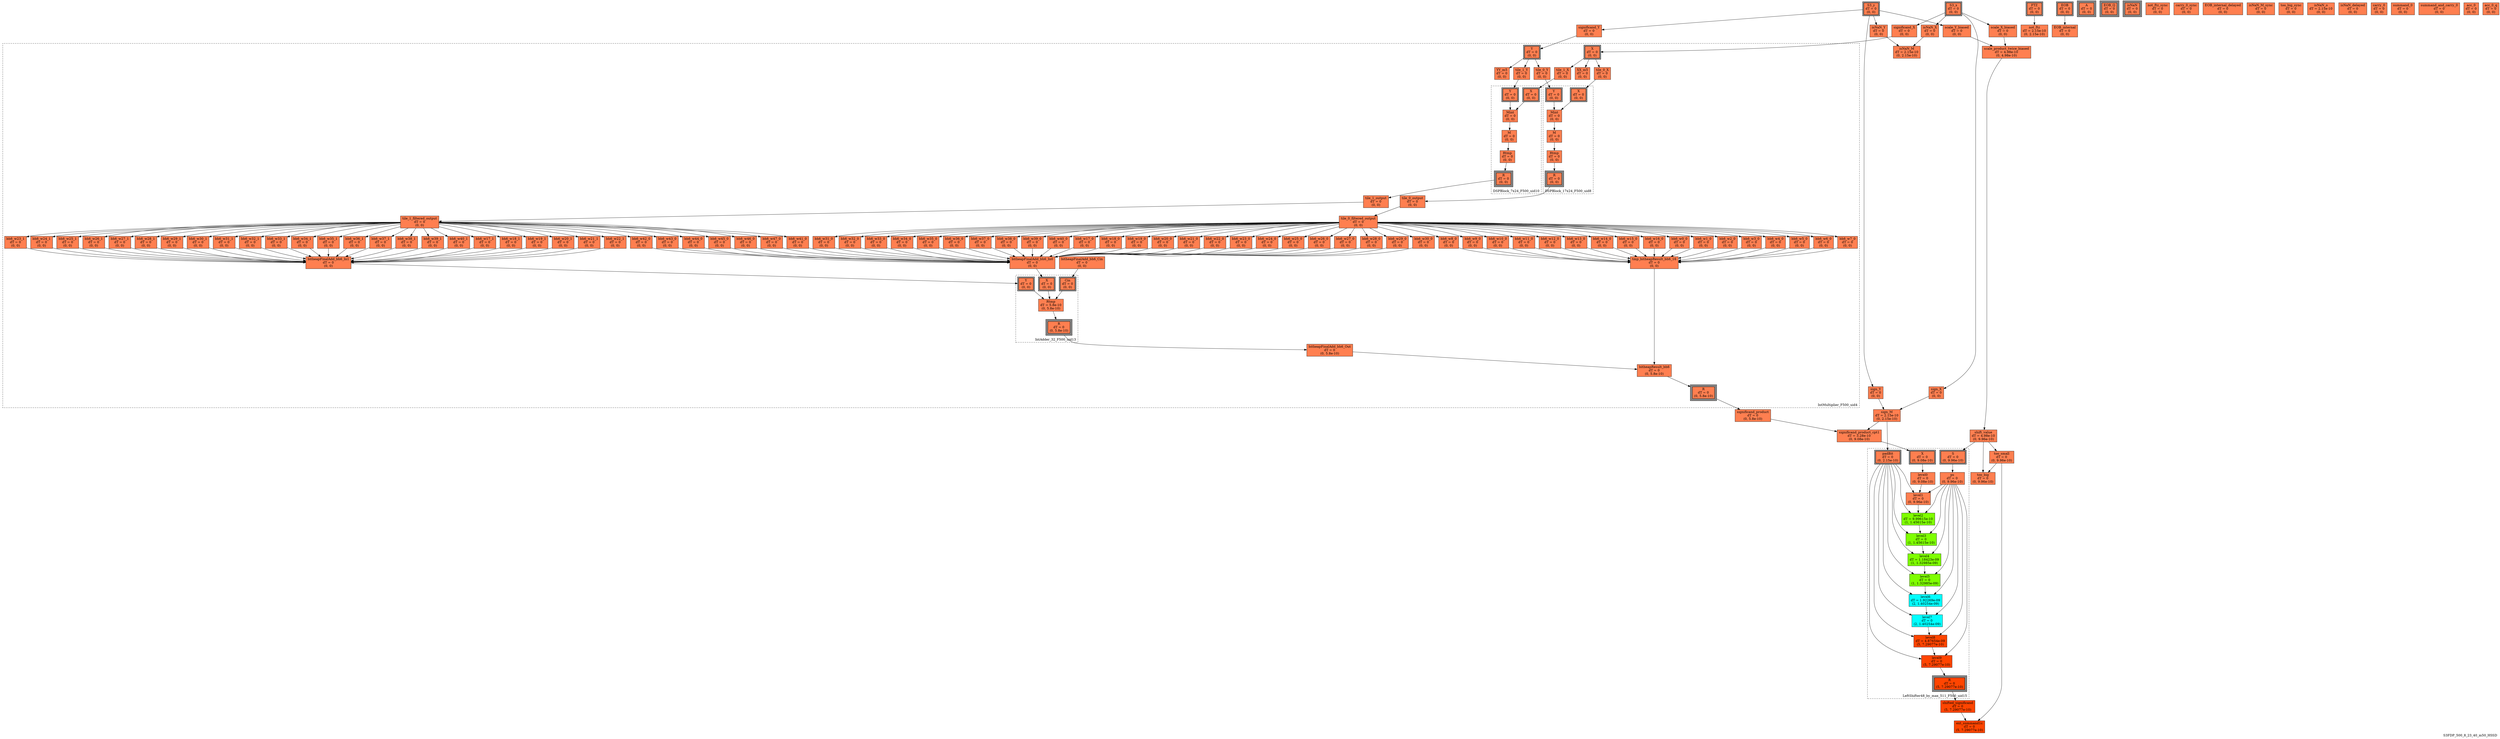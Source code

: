 digraph S3FDP_500_8_23_40_m50_HSSD
{
	//graph drawing options
	label=S3FDP_500_8_23_40_m50_HSSD;
	labelloc=bottom;
	labeljust=right;
	ratio=auto;
	nodesep=0.25;
	ranksep=0.5;

	//input/output signals of operator S3FDP_500_8_23_40_m50_HSSD
	S3_x__S3FDP_500_8_23_40_m50_HSSD [ label="S3_x\ndT = 0\n(0, 0)", shape=box, color=black, style="bold, filled", fillcolor=coral, peripheries=2 ];
	S3_y__S3FDP_500_8_23_40_m50_HSSD [ label="S3_y\ndT = 0\n(0, 0)", shape=box, color=black, style="bold, filled", fillcolor=coral, peripheries=2 ];
	FTZ__S3FDP_500_8_23_40_m50_HSSD [ label="FTZ\ndT = 0\n(0, 0)", shape=box, color=black, style="bold, filled", fillcolor=coral, peripheries=2 ];
	EOB__S3FDP_500_8_23_40_m50_HSSD [ label="EOB\ndT = 0\n(0, 0)", shape=box, color=black, style="bold, filled", fillcolor=coral, peripheries=2 ];
	A__S3FDP_500_8_23_40_m50_HSSD [ label="A\ndT = 0\n(0, 0)", shape=box, color=black, style="bold, filled", fillcolor=coral, peripheries=3 ];
	EOB_Q__S3FDP_500_8_23_40_m50_HSSD [ label="EOB_Q\ndT = 0\n(0, 0)", shape=box, color=black, style="bold, filled", fillcolor=coral, peripheries=3 ];
	isNaN__S3FDP_500_8_23_40_m50_HSSD [ label="isNaN\ndT = 0\n(0, 0)", shape=box, color=black, style="bold, filled", fillcolor=coral, peripheries=3 ];
	{rank=same S3_x__S3FDP_500_8_23_40_m50_HSSD, S3_y__S3FDP_500_8_23_40_m50_HSSD, FTZ__S3FDP_500_8_23_40_m50_HSSD, EOB__S3FDP_500_8_23_40_m50_HSSD};
	{rank=same A__S3FDP_500_8_23_40_m50_HSSD, EOB_Q__S3FDP_500_8_23_40_m50_HSSD, isNaN__S3FDP_500_8_23_40_m50_HSSD};
	//internal signals of operator S3FDP_500_8_23_40_m50_HSSD
	sign_X__S3FDP_500_8_23_40_m50_HSSD [ label="sign_X\ndT = 0\n(0, 0)", shape=box, color=black, style=filled, fillcolor=coral, peripheries=1 ];
	sign_Y__S3FDP_500_8_23_40_m50_HSSD [ label="sign_Y\ndT = 0\n(0, 0)", shape=box, color=black, style=filled, fillcolor=coral, peripheries=1 ];
	sign_M__S3FDP_500_8_23_40_m50_HSSD [ label="sign_M\ndT = 2.15e-10\n(0, 2.15e-10)", shape=box, color=black, style=filled, fillcolor=coral, peripheries=1 ];
	isNaN_X__S3FDP_500_8_23_40_m50_HSSD [ label="isNaN_X\ndT = 0\n(0, 0)", shape=box, color=black, style=filled, fillcolor=coral, peripheries=1 ];
	isNaN_Y__S3FDP_500_8_23_40_m50_HSSD [ label="isNaN_Y\ndT = 0\n(0, 0)", shape=box, color=black, style=filled, fillcolor=coral, peripheries=1 ];
	isNaN_M__S3FDP_500_8_23_40_m50_HSSD [ label="isNaN_M\ndT = 2.15e-10\n(0, 2.15e-10)", shape=box, color=black, style=filled, fillcolor=coral, peripheries=1 ];
	significand_X__S3FDP_500_8_23_40_m50_HSSD [ label="significand_X\ndT = 0\n(0, 0)", shape=box, color=black, style=filled, fillcolor=coral, peripheries=1 ];
	significand_Y__S3FDP_500_8_23_40_m50_HSSD [ label="significand_Y\ndT = 0\n(0, 0)", shape=box, color=black, style=filled, fillcolor=coral, peripheries=1 ];
	significand_product__S3FDP_500_8_23_40_m50_HSSD [ label="significand_product\ndT = 0\n(0, 5.8e-10)", shape=box, color=black, style=filled, fillcolor=coral, peripheries=1 ];
	scale_X_biased__S3FDP_500_8_23_40_m50_HSSD [ label="scale_X_biased\ndT = 0\n(0, 0)", shape=box, color=black, style=filled, fillcolor=coral, peripheries=1 ];
	scale_Y_biased__S3FDP_500_8_23_40_m50_HSSD [ label="scale_Y_biased\ndT = 0\n(0, 0)", shape=box, color=black, style=filled, fillcolor=coral, peripheries=1 ];
	scale_product_twice_biased__S3FDP_500_8_23_40_m50_HSSD [ label="scale_product_twice_biased\ndT = 4.98e-10\n(0, 4.98e-10)", shape=box, color=black, style=filled, fillcolor=coral, peripheries=1 ];
	significand_product_cpt1__S3FDP_500_8_23_40_m50_HSSD [ label="significand_product_cpt1\ndT = 3.28e-10\n(0, 9.08e-10)", shape=box, color=black, style=filled, fillcolor=coral, peripheries=1 ];
	shift_value__S3FDP_500_8_23_40_m50_HSSD [ label="shift_value\ndT = 4.98e-10\n(0, 9.96e-10)", shape=box, color=black, style=filled, fillcolor=coral, peripheries=1 ];
	shifted_significand__S3FDP_500_8_23_40_m50_HSSD [ label="shifted_significand\ndT = 0\n(5, 7.29077e-10)", shape=box, color=black, style=filled, fillcolor=orangered, peripheries=1 ];
	too_small__S3FDP_500_8_23_40_m50_HSSD [ label="too_small\ndT = 0\n(0, 9.96e-10)", shape=box, color=black, style=filled, fillcolor=coral, peripheries=1 ];
	too_big__S3FDP_500_8_23_40_m50_HSSD [ label="too_big\ndT = 0\n(0, 9.96e-10)", shape=box, color=black, style=filled, fillcolor=coral, peripheries=1 ];
	ext_summand1c__S3FDP_500_8_23_40_m50_HSSD [ label="ext_summand1c\ndT = 0\n(5, 7.29077e-10)", shape=box, color=black, style=filled, fillcolor=orangered, peripheries=1 ];
	not_ftz__S3FDP_500_8_23_40_m50_HSSD [ label="not_ftz\ndT = 2.15e-10\n(0, 2.15e-10)", shape=box, color=black, style=filled, fillcolor=coral, peripheries=1 ];
	EOB_internal__S3FDP_500_8_23_40_m50_HSSD [ label="EOB_internal\ndT = 0\n(0, 0)", shape=box, color=black, style=filled, fillcolor=coral, peripheries=1 ];
	not_ftz_sync__S3FDP_500_8_23_40_m50_HSSD [ label="not_ftz_sync\ndT = 0\n(0, 0)", shape=box, color=black, style=filled, fillcolor=coral, peripheries=1 ];
	carry_0_sync__S3FDP_500_8_23_40_m50_HSSD [ label="carry_0_sync\ndT = 0\n(0, 0)", shape=box, color=black, style=filled, fillcolor=coral, peripheries=1 ];
	EOB_internal_delayed__S3FDP_500_8_23_40_m50_HSSD [ label="EOB_internal_delayed\ndT = 0\n(0, 0)", shape=box, color=black, style=filled, fillcolor=coral, peripheries=1 ];
	isNaN_M_sync__S3FDP_500_8_23_40_m50_HSSD [ label="isNaN_M_sync\ndT = 0\n(0, 0)", shape=box, color=black, style=filled, fillcolor=coral, peripheries=1 ];
	too_big_sync__S3FDP_500_8_23_40_m50_HSSD [ label="too_big_sync\ndT = 0\n(0, 0)", shape=box, color=black, style=filled, fillcolor=coral, peripheries=1 ];
	isNaN_o__S3FDP_500_8_23_40_m50_HSSD [ label="isNaN_o\ndT = 2.15e-10\n(0, 0)", shape=box, color=black, style=filled, fillcolor=coral, peripheries=1 ];
	isNaN_delayed__S3FDP_500_8_23_40_m50_HSSD [ label="isNaN_delayed\ndT = 0\n(0, 0)", shape=box, color=black, style=filled, fillcolor=coral, peripheries=1 ];
	carry_0__S3FDP_500_8_23_40_m50_HSSD [ label="carry_0\ndT = 0\n(0, 0)", shape=box, color=black, style=filled, fillcolor=coral, peripheries=1 ];
	summand_0__S3FDP_500_8_23_40_m50_HSSD [ label="summand_0\ndT = 0\n(0, 0)", shape=box, color=black, style=filled, fillcolor=coral, peripheries=1 ];
	summand_and_carry_0__S3FDP_500_8_23_40_m50_HSSD [ label="summand_and_carry_0\ndT = 0\n(0, 0)", shape=box, color=black, style=filled, fillcolor=coral, peripheries=1 ];
	acc_0__S3FDP_500_8_23_40_m50_HSSD [ label="acc_0\ndT = 0\n(0, 0)", shape=box, color=black, style=filled, fillcolor=coral, peripheries=1 ];
	acc_0_q__S3FDP_500_8_23_40_m50_HSSD [ label="acc_0_q\ndT = 0\n(0, 0)", shape=box, color=black, style=filled, fillcolor=coral, peripheries=1 ];

	//subcomponents of operator S3FDP_500_8_23_40_m50_HSSD

	subgraph cluster_IntMultiplier_F500_uid4
	{
		//graph drawing options
		label=IntMultiplier_F500_uid4;
		labelloc=bottom;
		labeljust=right;
		style="bold, dotted";
		ratio=auto;
		nodesep=0.25;
		ranksep=0.5;

		//input/output signals of operator IntMultiplier_F500_uid4
		X__IntMultiplier_F500_uid4 [ label="X\ndT = 0\n(0, 0)", shape=box, color=black, style="bold, filled", fillcolor=coral, peripheries=2 ];
		Y__IntMultiplier_F500_uid4 [ label="Y\ndT = 0\n(0, 0)", shape=box, color=black, style="bold, filled", fillcolor=coral, peripheries=2 ];
		R__IntMultiplier_F500_uid4 [ label="R\ndT = 0\n(0, 5.8e-10)", shape=box, color=black, style="bold, filled", fillcolor=coral, peripheries=3 ];
		{rank=same X__IntMultiplier_F500_uid4, Y__IntMultiplier_F500_uid4};
		{rank=same R__IntMultiplier_F500_uid4};
		//internal signals of operator IntMultiplier_F500_uid4
		XX_m5__IntMultiplier_F500_uid4 [ label="XX_m5\ndT = 0\n(0, 0)", shape=box, color=black, style=filled, fillcolor=coral, peripheries=1 ];
		YY_m5__IntMultiplier_F500_uid4 [ label="YY_m5\ndT = 0\n(0, 0)", shape=box, color=black, style=filled, fillcolor=coral, peripheries=1 ];
		tile_0_X__IntMultiplier_F500_uid4 [ label="tile_0_X\ndT = 0\n(0, 0)", shape=box, color=black, style=filled, fillcolor=coral, peripheries=1 ];
		tile_0_Y__IntMultiplier_F500_uid4 [ label="tile_0_Y\ndT = 0\n(0, 0)", shape=box, color=black, style=filled, fillcolor=coral, peripheries=1 ];
		tile_0_output__IntMultiplier_F500_uid4 [ label="tile_0_output\ndT = 0\n(0, 0)", shape=box, color=black, style=filled, fillcolor=coral, peripheries=1 ];
		tile_0_filtered_output__IntMultiplier_F500_uid4 [ label="tile_0_filtered_output\ndT = 0\n(0, 0)", shape=box, color=black, style=filled, fillcolor=coral, peripheries=1 ];
		bh6_w0_0__IntMultiplier_F500_uid4 [ label="bh6_w0_0\ndT = 0\n(0, 0)", shape=box, color=black, style=filled, fillcolor=coral, peripheries=1 ];
		bh6_w1_0__IntMultiplier_F500_uid4 [ label="bh6_w1_0\ndT = 0\n(0, 0)", shape=box, color=black, style=filled, fillcolor=coral, peripheries=1 ];
		bh6_w2_0__IntMultiplier_F500_uid4 [ label="bh6_w2_0\ndT = 0\n(0, 0)", shape=box, color=black, style=filled, fillcolor=coral, peripheries=1 ];
		bh6_w3_0__IntMultiplier_F500_uid4 [ label="bh6_w3_0\ndT = 0\n(0, 0)", shape=box, color=black, style=filled, fillcolor=coral, peripheries=1 ];
		bh6_w4_0__IntMultiplier_F500_uid4 [ label="bh6_w4_0\ndT = 0\n(0, 0)", shape=box, color=black, style=filled, fillcolor=coral, peripheries=1 ];
		bh6_w5_0__IntMultiplier_F500_uid4 [ label="bh6_w5_0\ndT = 0\n(0, 0)", shape=box, color=black, style=filled, fillcolor=coral, peripheries=1 ];
		bh6_w6_0__IntMultiplier_F500_uid4 [ label="bh6_w6_0\ndT = 0\n(0, 0)", shape=box, color=black, style=filled, fillcolor=coral, peripheries=1 ];
		bh6_w7_0__IntMultiplier_F500_uid4 [ label="bh6_w7_0\ndT = 0\n(0, 0)", shape=box, color=black, style=filled, fillcolor=coral, peripheries=1 ];
		bh6_w8_0__IntMultiplier_F500_uid4 [ label="bh6_w8_0\ndT = 0\n(0, 0)", shape=box, color=black, style=filled, fillcolor=coral, peripheries=1 ];
		bh6_w9_0__IntMultiplier_F500_uid4 [ label="bh6_w9_0\ndT = 0\n(0, 0)", shape=box, color=black, style=filled, fillcolor=coral, peripheries=1 ];
		bh6_w10_0__IntMultiplier_F500_uid4 [ label="bh6_w10_0\ndT = 0\n(0, 0)", shape=box, color=black, style=filled, fillcolor=coral, peripheries=1 ];
		bh6_w11_0__IntMultiplier_F500_uid4 [ label="bh6_w11_0\ndT = 0\n(0, 0)", shape=box, color=black, style=filled, fillcolor=coral, peripheries=1 ];
		bh6_w12_0__IntMultiplier_F500_uid4 [ label="bh6_w12_0\ndT = 0\n(0, 0)", shape=box, color=black, style=filled, fillcolor=coral, peripheries=1 ];
		bh6_w13_0__IntMultiplier_F500_uid4 [ label="bh6_w13_0\ndT = 0\n(0, 0)", shape=box, color=black, style=filled, fillcolor=coral, peripheries=1 ];
		bh6_w14_0__IntMultiplier_F500_uid4 [ label="bh6_w14_0\ndT = 0\n(0, 0)", shape=box, color=black, style=filled, fillcolor=coral, peripheries=1 ];
		bh6_w15_0__IntMultiplier_F500_uid4 [ label="bh6_w15_0\ndT = 0\n(0, 0)", shape=box, color=black, style=filled, fillcolor=coral, peripheries=1 ];
		bh6_w16_0__IntMultiplier_F500_uid4 [ label="bh6_w16_0\ndT = 0\n(0, 0)", shape=box, color=black, style=filled, fillcolor=coral, peripheries=1 ];
		bh6_w17_0__IntMultiplier_F500_uid4 [ label="bh6_w17_0\ndT = 0\n(0, 0)", shape=box, color=black, style=filled, fillcolor=coral, peripheries=1 ];
		bh6_w18_0__IntMultiplier_F500_uid4 [ label="bh6_w18_0\ndT = 0\n(0, 0)", shape=box, color=black, style=filled, fillcolor=coral, peripheries=1 ];
		bh6_w19_0__IntMultiplier_F500_uid4 [ label="bh6_w19_0\ndT = 0\n(0, 0)", shape=box, color=black, style=filled, fillcolor=coral, peripheries=1 ];
		bh6_w20_0__IntMultiplier_F500_uid4 [ label="bh6_w20_0\ndT = 0\n(0, 0)", shape=box, color=black, style=filled, fillcolor=coral, peripheries=1 ];
		bh6_w21_0__IntMultiplier_F500_uid4 [ label="bh6_w21_0\ndT = 0\n(0, 0)", shape=box, color=black, style=filled, fillcolor=coral, peripheries=1 ];
		bh6_w22_0__IntMultiplier_F500_uid4 [ label="bh6_w22_0\ndT = 0\n(0, 0)", shape=box, color=black, style=filled, fillcolor=coral, peripheries=1 ];
		bh6_w23_0__IntMultiplier_F500_uid4 [ label="bh6_w23_0\ndT = 0\n(0, 0)", shape=box, color=black, style=filled, fillcolor=coral, peripheries=1 ];
		bh6_w24_0__IntMultiplier_F500_uid4 [ label="bh6_w24_0\ndT = 0\n(0, 0)", shape=box, color=black, style=filled, fillcolor=coral, peripheries=1 ];
		bh6_w25_0__IntMultiplier_F500_uid4 [ label="bh6_w25_0\ndT = 0\n(0, 0)", shape=box, color=black, style=filled, fillcolor=coral, peripheries=1 ];
		bh6_w26_0__IntMultiplier_F500_uid4 [ label="bh6_w26_0\ndT = 0\n(0, 0)", shape=box, color=black, style=filled, fillcolor=coral, peripheries=1 ];
		bh6_w27_0__IntMultiplier_F500_uid4 [ label="bh6_w27_0\ndT = 0\n(0, 0)", shape=box, color=black, style=filled, fillcolor=coral, peripheries=1 ];
		bh6_w28_0__IntMultiplier_F500_uid4 [ label="bh6_w28_0\ndT = 0\n(0, 0)", shape=box, color=black, style=filled, fillcolor=coral, peripheries=1 ];
		bh6_w29_0__IntMultiplier_F500_uid4 [ label="bh6_w29_0\ndT = 0\n(0, 0)", shape=box, color=black, style=filled, fillcolor=coral, peripheries=1 ];
		bh6_w30_0__IntMultiplier_F500_uid4 [ label="bh6_w30_0\ndT = 0\n(0, 0)", shape=box, color=black, style=filled, fillcolor=coral, peripheries=1 ];
		bh6_w31_0__IntMultiplier_F500_uid4 [ label="bh6_w31_0\ndT = 0\n(0, 0)", shape=box, color=black, style=filled, fillcolor=coral, peripheries=1 ];
		bh6_w32_0__IntMultiplier_F500_uid4 [ label="bh6_w32_0\ndT = 0\n(0, 0)", shape=box, color=black, style=filled, fillcolor=coral, peripheries=1 ];
		bh6_w33_0__IntMultiplier_F500_uid4 [ label="bh6_w33_0\ndT = 0\n(0, 0)", shape=box, color=black, style=filled, fillcolor=coral, peripheries=1 ];
		bh6_w34_0__IntMultiplier_F500_uid4 [ label="bh6_w34_0\ndT = 0\n(0, 0)", shape=box, color=black, style=filled, fillcolor=coral, peripheries=1 ];
		bh6_w35_0__IntMultiplier_F500_uid4 [ label="bh6_w35_0\ndT = 0\n(0, 0)", shape=box, color=black, style=filled, fillcolor=coral, peripheries=1 ];
		bh6_w36_0__IntMultiplier_F500_uid4 [ label="bh6_w36_0\ndT = 0\n(0, 0)", shape=box, color=black, style=filled, fillcolor=coral, peripheries=1 ];
		bh6_w37_0__IntMultiplier_F500_uid4 [ label="bh6_w37_0\ndT = 0\n(0, 0)", shape=box, color=black, style=filled, fillcolor=coral, peripheries=1 ];
		bh6_w38_0__IntMultiplier_F500_uid4 [ label="bh6_w38_0\ndT = 0\n(0, 0)", shape=box, color=black, style=filled, fillcolor=coral, peripheries=1 ];
		bh6_w39_0__IntMultiplier_F500_uid4 [ label="bh6_w39_0\ndT = 0\n(0, 0)", shape=box, color=black, style=filled, fillcolor=coral, peripheries=1 ];
		bh6_w40_0__IntMultiplier_F500_uid4 [ label="bh6_w40_0\ndT = 0\n(0, 0)", shape=box, color=black, style=filled, fillcolor=coral, peripheries=1 ];
		tile_1_X__IntMultiplier_F500_uid4 [ label="tile_1_X\ndT = 0\n(0, 0)", shape=box, color=black, style=filled, fillcolor=coral, peripheries=1 ];
		tile_1_Y__IntMultiplier_F500_uid4 [ label="tile_1_Y\ndT = 0\n(0, 0)", shape=box, color=black, style=filled, fillcolor=coral, peripheries=1 ];
		tile_1_output__IntMultiplier_F500_uid4 [ label="tile_1_output\ndT = 0\n(0, 0)", shape=box, color=black, style=filled, fillcolor=coral, peripheries=1 ];
		tile_1_filtered_output__IntMultiplier_F500_uid4 [ label="tile_1_filtered_output\ndT = 0\n(0, 0)", shape=box, color=black, style=filled, fillcolor=coral, peripheries=1 ];
		bh6_w17_1__IntMultiplier_F500_uid4 [ label="bh6_w17_1\ndT = 0\n(0, 0)", shape=box, color=black, style=filled, fillcolor=coral, peripheries=1 ];
		bh6_w18_1__IntMultiplier_F500_uid4 [ label="bh6_w18_1\ndT = 0\n(0, 0)", shape=box, color=black, style=filled, fillcolor=coral, peripheries=1 ];
		bh6_w19_1__IntMultiplier_F500_uid4 [ label="bh6_w19_1\ndT = 0\n(0, 0)", shape=box, color=black, style=filled, fillcolor=coral, peripheries=1 ];
		bh6_w20_1__IntMultiplier_F500_uid4 [ label="bh6_w20_1\ndT = 0\n(0, 0)", shape=box, color=black, style=filled, fillcolor=coral, peripheries=1 ];
		bh6_w21_1__IntMultiplier_F500_uid4 [ label="bh6_w21_1\ndT = 0\n(0, 0)", shape=box, color=black, style=filled, fillcolor=coral, peripheries=1 ];
		bh6_w22_1__IntMultiplier_F500_uid4 [ label="bh6_w22_1\ndT = 0\n(0, 0)", shape=box, color=black, style=filled, fillcolor=coral, peripheries=1 ];
		bh6_w23_1__IntMultiplier_F500_uid4 [ label="bh6_w23_1\ndT = 0\n(0, 0)", shape=box, color=black, style=filled, fillcolor=coral, peripheries=1 ];
		bh6_w24_1__IntMultiplier_F500_uid4 [ label="bh6_w24_1\ndT = 0\n(0, 0)", shape=box, color=black, style=filled, fillcolor=coral, peripheries=1 ];
		bh6_w25_1__IntMultiplier_F500_uid4 [ label="bh6_w25_1\ndT = 0\n(0, 0)", shape=box, color=black, style=filled, fillcolor=coral, peripheries=1 ];
		bh6_w26_1__IntMultiplier_F500_uid4 [ label="bh6_w26_1\ndT = 0\n(0, 0)", shape=box, color=black, style=filled, fillcolor=coral, peripheries=1 ];
		bh6_w27_1__IntMultiplier_F500_uid4 [ label="bh6_w27_1\ndT = 0\n(0, 0)", shape=box, color=black, style=filled, fillcolor=coral, peripheries=1 ];
		bh6_w28_1__IntMultiplier_F500_uid4 [ label="bh6_w28_1\ndT = 0\n(0, 0)", shape=box, color=black, style=filled, fillcolor=coral, peripheries=1 ];
		bh6_w29_1__IntMultiplier_F500_uid4 [ label="bh6_w29_1\ndT = 0\n(0, 0)", shape=box, color=black, style=filled, fillcolor=coral, peripheries=1 ];
		bh6_w30_1__IntMultiplier_F500_uid4 [ label="bh6_w30_1\ndT = 0\n(0, 0)", shape=box, color=black, style=filled, fillcolor=coral, peripheries=1 ];
		bh6_w31_1__IntMultiplier_F500_uid4 [ label="bh6_w31_1\ndT = 0\n(0, 0)", shape=box, color=black, style=filled, fillcolor=coral, peripheries=1 ];
		bh6_w32_1__IntMultiplier_F500_uid4 [ label="bh6_w32_1\ndT = 0\n(0, 0)", shape=box, color=black, style=filled, fillcolor=coral, peripheries=1 ];
		bh6_w33_1__IntMultiplier_F500_uid4 [ label="bh6_w33_1\ndT = 0\n(0, 0)", shape=box, color=black, style=filled, fillcolor=coral, peripheries=1 ];
		bh6_w34_1__IntMultiplier_F500_uid4 [ label="bh6_w34_1\ndT = 0\n(0, 0)", shape=box, color=black, style=filled, fillcolor=coral, peripheries=1 ];
		bh6_w35_1__IntMultiplier_F500_uid4 [ label="bh6_w35_1\ndT = 0\n(0, 0)", shape=box, color=black, style=filled, fillcolor=coral, peripheries=1 ];
		bh6_w36_1__IntMultiplier_F500_uid4 [ label="bh6_w36_1\ndT = 0\n(0, 0)", shape=box, color=black, style=filled, fillcolor=coral, peripheries=1 ];
		bh6_w37_1__IntMultiplier_F500_uid4 [ label="bh6_w37_1\ndT = 0\n(0, 0)", shape=box, color=black, style=filled, fillcolor=coral, peripheries=1 ];
		bh6_w38_1__IntMultiplier_F500_uid4 [ label="bh6_w38_1\ndT = 0\n(0, 0)", shape=box, color=black, style=filled, fillcolor=coral, peripheries=1 ];
		bh6_w39_1__IntMultiplier_F500_uid4 [ label="bh6_w39_1\ndT = 0\n(0, 0)", shape=box, color=black, style=filled, fillcolor=coral, peripheries=1 ];
		bh6_w40_1__IntMultiplier_F500_uid4 [ label="bh6_w40_1\ndT = 0\n(0, 0)", shape=box, color=black, style=filled, fillcolor=coral, peripheries=1 ];
		bh6_w41_0__IntMultiplier_F500_uid4 [ label="bh6_w41_0\ndT = 0\n(0, 0)", shape=box, color=black, style=filled, fillcolor=coral, peripheries=1 ];
		bh6_w42_0__IntMultiplier_F500_uid4 [ label="bh6_w42_0\ndT = 0\n(0, 0)", shape=box, color=black, style=filled, fillcolor=coral, peripheries=1 ];
		bh6_w43_0__IntMultiplier_F500_uid4 [ label="bh6_w43_0\ndT = 0\n(0, 0)", shape=box, color=black, style=filled, fillcolor=coral, peripheries=1 ];
		bh6_w44_0__IntMultiplier_F500_uid4 [ label="bh6_w44_0\ndT = 0\n(0, 0)", shape=box, color=black, style=filled, fillcolor=coral, peripheries=1 ];
		bh6_w45_0__IntMultiplier_F500_uid4 [ label="bh6_w45_0\ndT = 0\n(0, 0)", shape=box, color=black, style=filled, fillcolor=coral, peripheries=1 ];
		bh6_w46_0__IntMultiplier_F500_uid4 [ label="bh6_w46_0\ndT = 0\n(0, 0)", shape=box, color=black, style=filled, fillcolor=coral, peripheries=1 ];
		bh6_w47_0__IntMultiplier_F500_uid4 [ label="bh6_w47_0\ndT = 0\n(0, 0)", shape=box, color=black, style=filled, fillcolor=coral, peripheries=1 ];
		tmp_bitheapResult_bh6_16__IntMultiplier_F500_uid4 [ label="tmp_bitheapResult_bh6_16\ndT = 0\n(0, 0)", shape=box, color=black, style=filled, fillcolor=coral, peripheries=1 ];
		bitheapFinalAdd_bh6_In0__IntMultiplier_F500_uid4 [ label="bitheapFinalAdd_bh6_In0\ndT = 0\n(0, 0)", shape=box, color=black, style=filled, fillcolor=coral, peripheries=1 ];
		bitheapFinalAdd_bh6_In1__IntMultiplier_F500_uid4 [ label="bitheapFinalAdd_bh6_In1\ndT = 0\n(0, 0)", shape=box, color=black, style=filled, fillcolor=coral, peripheries=1 ];
		bitheapFinalAdd_bh6_Cin__IntMultiplier_F500_uid4 [ label="bitheapFinalAdd_bh6_Cin\ndT = 0\n(0, 0)", shape=box, color=black, style=filled, fillcolor=coral, peripheries=1 ];
		bitheapFinalAdd_bh6_Out__IntMultiplier_F500_uid4 [ label="bitheapFinalAdd_bh6_Out\ndT = 0\n(0, 5.8e-10)", shape=box, color=black, style=filled, fillcolor=coral, peripheries=1 ];
		bitheapResult_bh6__IntMultiplier_F500_uid4 [ label="bitheapResult_bh6\ndT = 0\n(0, 5.8e-10)", shape=box, color=black, style=filled, fillcolor=coral, peripheries=1 ];

		//subcomponents of operator IntMultiplier_F500_uid4

		subgraph cluster_DSPBlock_17x24_F500_uid8
		{
			//graph drawing options
			label=DSPBlock_17x24_F500_uid8;
			labelloc=bottom;
			labeljust=right;
			style="bold, dotted";
			ratio=auto;
			nodesep=0.25;
			ranksep=0.5;

			//input/output signals of operator DSPBlock_17x24_F500_uid8
			X__DSPBlock_17x24_F500_uid8 [ label="X\ndT = 0\n(0, 0)", shape=box, color=black, style="bold, filled", fillcolor=coral, peripheries=2 ];
			Y__DSPBlock_17x24_F500_uid8 [ label="Y\ndT = 0\n(0, 0)", shape=box, color=black, style="bold, filled", fillcolor=coral, peripheries=2 ];
			R__DSPBlock_17x24_F500_uid8 [ label="R\ndT = 0\n(0, 0)", shape=box, color=black, style="bold, filled", fillcolor=coral, peripheries=3 ];
			{rank=same X__DSPBlock_17x24_F500_uid8, Y__DSPBlock_17x24_F500_uid8};
			{rank=same R__DSPBlock_17x24_F500_uid8};
			//internal signals of operator DSPBlock_17x24_F500_uid8
			Mint__DSPBlock_17x24_F500_uid8 [ label="Mint\ndT = 0\n(0, 0)", shape=box, color=black, style=filled, fillcolor=coral, peripheries=1 ];
			M__DSPBlock_17x24_F500_uid8 [ label="M\ndT = 0\n(0, 0)", shape=box, color=black, style=filled, fillcolor=coral, peripheries=1 ];
			Rtmp__DSPBlock_17x24_F500_uid8 [ label="Rtmp\ndT = 0\n(0, 0)", shape=box, color=black, style=filled, fillcolor=coral, peripheries=1 ];

			//subcomponents of operator DSPBlock_17x24_F500_uid8

			//input and internal signal connections of operator DSPBlock_17x24_F500_uid8
			X__DSPBlock_17x24_F500_uid8 -> Mint__DSPBlock_17x24_F500_uid8 [ arrowhead=normal, arrowsize=1.0, arrowtail=normal, color=black, dir=forward  ];
			Y__DSPBlock_17x24_F500_uid8 -> Mint__DSPBlock_17x24_F500_uid8 [ arrowhead=normal, arrowsize=1.0, arrowtail=normal, color=black, dir=forward  ];
			Mint__DSPBlock_17x24_F500_uid8 -> M__DSPBlock_17x24_F500_uid8 [ arrowhead=normal, arrowsize=1.0, arrowtail=normal, color=black, dir=forward  ];
			M__DSPBlock_17x24_F500_uid8 -> Rtmp__DSPBlock_17x24_F500_uid8 [ arrowhead=normal, arrowsize=1.0, arrowtail=normal, color=black, dir=forward  ];
			Rtmp__DSPBlock_17x24_F500_uid8 -> R__DSPBlock_17x24_F500_uid8 [ arrowhead=normal, arrowsize=1.0, arrowtail=normal, color=black, dir=forward  ];
		}

			//output signal connections of operator DSPBlock_17x24_F500_uid8
			R__DSPBlock_17x24_F500_uid8 -> tile_0_output__IntMultiplier_F500_uid4 [ arrowhead=normal, arrowsize=1.0, arrowtail=normal, color=black, dir=forward  ];

		subgraph cluster_DSPBlock_7x24_F500_uid10
		{
			//graph drawing options
			label=DSPBlock_7x24_F500_uid10;
			labelloc=bottom;
			labeljust=right;
			style="bold, dotted";
			ratio=auto;
			nodesep=0.25;
			ranksep=0.5;

			//input/output signals of operator DSPBlock_7x24_F500_uid10
			X__DSPBlock_7x24_F500_uid10 [ label="X\ndT = 0\n(0, 0)", shape=box, color=black, style="bold, filled", fillcolor=coral, peripheries=2 ];
			Y__DSPBlock_7x24_F500_uid10 [ label="Y\ndT = 0\n(0, 0)", shape=box, color=black, style="bold, filled", fillcolor=coral, peripheries=2 ];
			R__DSPBlock_7x24_F500_uid10 [ label="R\ndT = 0\n(0, 0)", shape=box, color=black, style="bold, filled", fillcolor=coral, peripheries=3 ];
			{rank=same X__DSPBlock_7x24_F500_uid10, Y__DSPBlock_7x24_F500_uid10};
			{rank=same R__DSPBlock_7x24_F500_uid10};
			//internal signals of operator DSPBlock_7x24_F500_uid10
			Mint__DSPBlock_7x24_F500_uid10 [ label="Mint\ndT = 0\n(0, 0)", shape=box, color=black, style=filled, fillcolor=coral, peripheries=1 ];
			M__DSPBlock_7x24_F500_uid10 [ label="M\ndT = 0\n(0, 0)", shape=box, color=black, style=filled, fillcolor=coral, peripheries=1 ];
			Rtmp__DSPBlock_7x24_F500_uid10 [ label="Rtmp\ndT = 0\n(0, 0)", shape=box, color=black, style=filled, fillcolor=coral, peripheries=1 ];

			//subcomponents of operator DSPBlock_7x24_F500_uid10

			//input and internal signal connections of operator DSPBlock_7x24_F500_uid10
			X__DSPBlock_7x24_F500_uid10 -> Mint__DSPBlock_7x24_F500_uid10 [ arrowhead=normal, arrowsize=1.0, arrowtail=normal, color=black, dir=forward  ];
			Y__DSPBlock_7x24_F500_uid10 -> Mint__DSPBlock_7x24_F500_uid10 [ arrowhead=normal, arrowsize=1.0, arrowtail=normal, color=black, dir=forward  ];
			Mint__DSPBlock_7x24_F500_uid10 -> M__DSPBlock_7x24_F500_uid10 [ arrowhead=normal, arrowsize=1.0, arrowtail=normal, color=black, dir=forward  ];
			M__DSPBlock_7x24_F500_uid10 -> Rtmp__DSPBlock_7x24_F500_uid10 [ arrowhead=normal, arrowsize=1.0, arrowtail=normal, color=black, dir=forward  ];
			Rtmp__DSPBlock_7x24_F500_uid10 -> R__DSPBlock_7x24_F500_uid10 [ arrowhead=normal, arrowsize=1.0, arrowtail=normal, color=black, dir=forward  ];
		}

			//output signal connections of operator DSPBlock_7x24_F500_uid10
			R__DSPBlock_7x24_F500_uid10 -> tile_1_output__IntMultiplier_F500_uid4 [ arrowhead=normal, arrowsize=1.0, arrowtail=normal, color=black, dir=forward  ];

		subgraph cluster_IntAdder_32_F500_uid13
		{
			//graph drawing options
			label=IntAdder_32_F500_uid13;
			labelloc=bottom;
			labeljust=right;
			style="bold, dotted";
			ratio=auto;
			nodesep=0.25;
			ranksep=0.5;

			//input/output signals of operator IntAdder_32_F500_uid13
			X__IntAdder_32_F500_uid13 [ label="X\ndT = 0\n(0, 0)", shape=box, color=black, style="bold, filled", fillcolor=coral, peripheries=2 ];
			Y__IntAdder_32_F500_uid13 [ label="Y\ndT = 0\n(0, 0)", shape=box, color=black, style="bold, filled", fillcolor=coral, peripheries=2 ];
			Cin__IntAdder_32_F500_uid13 [ label="Cin\ndT = 0\n(0, 0)", shape=box, color=black, style="bold, filled", fillcolor=coral, peripheries=2 ];
			R__IntAdder_32_F500_uid13 [ label="R\ndT = 0\n(0, 5.8e-10)", shape=box, color=black, style="bold, filled", fillcolor=coral, peripheries=3 ];
			{rank=same X__IntAdder_32_F500_uid13, Y__IntAdder_32_F500_uid13, Cin__IntAdder_32_F500_uid13};
			{rank=same R__IntAdder_32_F500_uid13};
			//internal signals of operator IntAdder_32_F500_uid13
			Rtmp__IntAdder_32_F500_uid13 [ label="Rtmp\ndT = 5.8e-10\n(0, 5.8e-10)", shape=box, color=black, style=filled, fillcolor=coral, peripheries=1 ];

			//subcomponents of operator IntAdder_32_F500_uid13

			//input and internal signal connections of operator IntAdder_32_F500_uid13
			X__IntAdder_32_F500_uid13 -> Rtmp__IntAdder_32_F500_uid13 [ arrowhead=normal, arrowsize=1.0, arrowtail=normal, color=black, dir=forward  ];
			Y__IntAdder_32_F500_uid13 -> Rtmp__IntAdder_32_F500_uid13 [ arrowhead=normal, arrowsize=1.0, arrowtail=normal, color=black, dir=forward  ];
			Cin__IntAdder_32_F500_uid13 -> Rtmp__IntAdder_32_F500_uid13 [ arrowhead=normal, arrowsize=1.0, arrowtail=normal, color=black, dir=forward  ];
			Rtmp__IntAdder_32_F500_uid13 -> R__IntAdder_32_F500_uid13 [ arrowhead=normal, arrowsize=1.0, arrowtail=normal, color=black, dir=forward  ];
		}

			//output signal connections of operator IntAdder_32_F500_uid13
			R__IntAdder_32_F500_uid13 -> bitheapFinalAdd_bh6_Out__IntMultiplier_F500_uid4 [ arrowhead=normal, arrowsize=1.0, arrowtail=normal, color=black, dir=forward  ];

		//input and internal signal connections of operator IntMultiplier_F500_uid4
		X__IntMultiplier_F500_uid4 -> XX_m5__IntMultiplier_F500_uid4 [ arrowhead=normal, arrowsize=1.0, arrowtail=normal, color=black, dir=forward  ];
		X__IntMultiplier_F500_uid4 -> tile_0_X__IntMultiplier_F500_uid4 [ arrowhead=normal, arrowsize=1.0, arrowtail=normal, color=black, dir=forward  ];
		X__IntMultiplier_F500_uid4 -> tile_1_X__IntMultiplier_F500_uid4 [ arrowhead=normal, arrowsize=1.0, arrowtail=normal, color=black, dir=forward  ];
		Y__IntMultiplier_F500_uid4 -> YY_m5__IntMultiplier_F500_uid4 [ arrowhead=normal, arrowsize=1.0, arrowtail=normal, color=black, dir=forward  ];
		Y__IntMultiplier_F500_uid4 -> tile_0_Y__IntMultiplier_F500_uid4 [ arrowhead=normal, arrowsize=1.0, arrowtail=normal, color=black, dir=forward  ];
		Y__IntMultiplier_F500_uid4 -> tile_1_Y__IntMultiplier_F500_uid4 [ arrowhead=normal, arrowsize=1.0, arrowtail=normal, color=black, dir=forward  ];
		tile_0_X__IntMultiplier_F500_uid4 -> X__DSPBlock_17x24_F500_uid8 [ arrowhead=normal, arrowsize=1.0, arrowtail=normal, color=black, dir=forward  ];
		tile_0_Y__IntMultiplier_F500_uid4 -> Y__DSPBlock_17x24_F500_uid8 [ arrowhead=normal, arrowsize=1.0, arrowtail=normal, color=black, dir=forward  ];
		tile_0_output__IntMultiplier_F500_uid4 -> tile_0_filtered_output__IntMultiplier_F500_uid4 [ arrowhead=normal, arrowsize=1.0, arrowtail=normal, color=black, dir=forward  ];
		tile_0_filtered_output__IntMultiplier_F500_uid4 -> bh6_w0_0__IntMultiplier_F500_uid4 [ arrowhead=normal, arrowsize=1.0, arrowtail=normal, color=black, dir=forward  ];
		tile_0_filtered_output__IntMultiplier_F500_uid4 -> bh6_w1_0__IntMultiplier_F500_uid4 [ arrowhead=normal, arrowsize=1.0, arrowtail=normal, color=black, dir=forward  ];
		tile_0_filtered_output__IntMultiplier_F500_uid4 -> bh6_w2_0__IntMultiplier_F500_uid4 [ arrowhead=normal, arrowsize=1.0, arrowtail=normal, color=black, dir=forward  ];
		tile_0_filtered_output__IntMultiplier_F500_uid4 -> bh6_w3_0__IntMultiplier_F500_uid4 [ arrowhead=normal, arrowsize=1.0, arrowtail=normal, color=black, dir=forward  ];
		tile_0_filtered_output__IntMultiplier_F500_uid4 -> bh6_w4_0__IntMultiplier_F500_uid4 [ arrowhead=normal, arrowsize=1.0, arrowtail=normal, color=black, dir=forward  ];
		tile_0_filtered_output__IntMultiplier_F500_uid4 -> bh6_w5_0__IntMultiplier_F500_uid4 [ arrowhead=normal, arrowsize=1.0, arrowtail=normal, color=black, dir=forward  ];
		tile_0_filtered_output__IntMultiplier_F500_uid4 -> bh6_w6_0__IntMultiplier_F500_uid4 [ arrowhead=normal, arrowsize=1.0, arrowtail=normal, color=black, dir=forward  ];
		tile_0_filtered_output__IntMultiplier_F500_uid4 -> bh6_w7_0__IntMultiplier_F500_uid4 [ arrowhead=normal, arrowsize=1.0, arrowtail=normal, color=black, dir=forward  ];
		tile_0_filtered_output__IntMultiplier_F500_uid4 -> bh6_w8_0__IntMultiplier_F500_uid4 [ arrowhead=normal, arrowsize=1.0, arrowtail=normal, color=black, dir=forward  ];
		tile_0_filtered_output__IntMultiplier_F500_uid4 -> bh6_w9_0__IntMultiplier_F500_uid4 [ arrowhead=normal, arrowsize=1.0, arrowtail=normal, color=black, dir=forward  ];
		tile_0_filtered_output__IntMultiplier_F500_uid4 -> bh6_w10_0__IntMultiplier_F500_uid4 [ arrowhead=normal, arrowsize=1.0, arrowtail=normal, color=black, dir=forward  ];
		tile_0_filtered_output__IntMultiplier_F500_uid4 -> bh6_w11_0__IntMultiplier_F500_uid4 [ arrowhead=normal, arrowsize=1.0, arrowtail=normal, color=black, dir=forward  ];
		tile_0_filtered_output__IntMultiplier_F500_uid4 -> bh6_w12_0__IntMultiplier_F500_uid4 [ arrowhead=normal, arrowsize=1.0, arrowtail=normal, color=black, dir=forward  ];
		tile_0_filtered_output__IntMultiplier_F500_uid4 -> bh6_w13_0__IntMultiplier_F500_uid4 [ arrowhead=normal, arrowsize=1.0, arrowtail=normal, color=black, dir=forward  ];
		tile_0_filtered_output__IntMultiplier_F500_uid4 -> bh6_w14_0__IntMultiplier_F500_uid4 [ arrowhead=normal, arrowsize=1.0, arrowtail=normal, color=black, dir=forward  ];
		tile_0_filtered_output__IntMultiplier_F500_uid4 -> bh6_w15_0__IntMultiplier_F500_uid4 [ arrowhead=normal, arrowsize=1.0, arrowtail=normal, color=black, dir=forward  ];
		tile_0_filtered_output__IntMultiplier_F500_uid4 -> bh6_w16_0__IntMultiplier_F500_uid4 [ arrowhead=normal, arrowsize=1.0, arrowtail=normal, color=black, dir=forward  ];
		tile_0_filtered_output__IntMultiplier_F500_uid4 -> bh6_w17_0__IntMultiplier_F500_uid4 [ arrowhead=normal, arrowsize=1.0, arrowtail=normal, color=black, dir=forward  ];
		tile_0_filtered_output__IntMultiplier_F500_uid4 -> bh6_w18_0__IntMultiplier_F500_uid4 [ arrowhead=normal, arrowsize=1.0, arrowtail=normal, color=black, dir=forward  ];
		tile_0_filtered_output__IntMultiplier_F500_uid4 -> bh6_w19_0__IntMultiplier_F500_uid4 [ arrowhead=normal, arrowsize=1.0, arrowtail=normal, color=black, dir=forward  ];
		tile_0_filtered_output__IntMultiplier_F500_uid4 -> bh6_w20_0__IntMultiplier_F500_uid4 [ arrowhead=normal, arrowsize=1.0, arrowtail=normal, color=black, dir=forward  ];
		tile_0_filtered_output__IntMultiplier_F500_uid4 -> bh6_w21_0__IntMultiplier_F500_uid4 [ arrowhead=normal, arrowsize=1.0, arrowtail=normal, color=black, dir=forward  ];
		tile_0_filtered_output__IntMultiplier_F500_uid4 -> bh6_w22_0__IntMultiplier_F500_uid4 [ arrowhead=normal, arrowsize=1.0, arrowtail=normal, color=black, dir=forward  ];
		tile_0_filtered_output__IntMultiplier_F500_uid4 -> bh6_w23_0__IntMultiplier_F500_uid4 [ arrowhead=normal, arrowsize=1.0, arrowtail=normal, color=black, dir=forward  ];
		tile_0_filtered_output__IntMultiplier_F500_uid4 -> bh6_w24_0__IntMultiplier_F500_uid4 [ arrowhead=normal, arrowsize=1.0, arrowtail=normal, color=black, dir=forward  ];
		tile_0_filtered_output__IntMultiplier_F500_uid4 -> bh6_w25_0__IntMultiplier_F500_uid4 [ arrowhead=normal, arrowsize=1.0, arrowtail=normal, color=black, dir=forward  ];
		tile_0_filtered_output__IntMultiplier_F500_uid4 -> bh6_w26_0__IntMultiplier_F500_uid4 [ arrowhead=normal, arrowsize=1.0, arrowtail=normal, color=black, dir=forward  ];
		tile_0_filtered_output__IntMultiplier_F500_uid4 -> bh6_w27_0__IntMultiplier_F500_uid4 [ arrowhead=normal, arrowsize=1.0, arrowtail=normal, color=black, dir=forward  ];
		tile_0_filtered_output__IntMultiplier_F500_uid4 -> bh6_w28_0__IntMultiplier_F500_uid4 [ arrowhead=normal, arrowsize=1.0, arrowtail=normal, color=black, dir=forward  ];
		tile_0_filtered_output__IntMultiplier_F500_uid4 -> bh6_w29_0__IntMultiplier_F500_uid4 [ arrowhead=normal, arrowsize=1.0, arrowtail=normal, color=black, dir=forward  ];
		tile_0_filtered_output__IntMultiplier_F500_uid4 -> bh6_w30_0__IntMultiplier_F500_uid4 [ arrowhead=normal, arrowsize=1.0, arrowtail=normal, color=black, dir=forward  ];
		tile_0_filtered_output__IntMultiplier_F500_uid4 -> bh6_w31_0__IntMultiplier_F500_uid4 [ arrowhead=normal, arrowsize=1.0, arrowtail=normal, color=black, dir=forward  ];
		tile_0_filtered_output__IntMultiplier_F500_uid4 -> bh6_w32_0__IntMultiplier_F500_uid4 [ arrowhead=normal, arrowsize=1.0, arrowtail=normal, color=black, dir=forward  ];
		tile_0_filtered_output__IntMultiplier_F500_uid4 -> bh6_w33_0__IntMultiplier_F500_uid4 [ arrowhead=normal, arrowsize=1.0, arrowtail=normal, color=black, dir=forward  ];
		tile_0_filtered_output__IntMultiplier_F500_uid4 -> bh6_w34_0__IntMultiplier_F500_uid4 [ arrowhead=normal, arrowsize=1.0, arrowtail=normal, color=black, dir=forward  ];
		tile_0_filtered_output__IntMultiplier_F500_uid4 -> bh6_w35_0__IntMultiplier_F500_uid4 [ arrowhead=normal, arrowsize=1.0, arrowtail=normal, color=black, dir=forward  ];
		tile_0_filtered_output__IntMultiplier_F500_uid4 -> bh6_w36_0__IntMultiplier_F500_uid4 [ arrowhead=normal, arrowsize=1.0, arrowtail=normal, color=black, dir=forward  ];
		tile_0_filtered_output__IntMultiplier_F500_uid4 -> bh6_w37_0__IntMultiplier_F500_uid4 [ arrowhead=normal, arrowsize=1.0, arrowtail=normal, color=black, dir=forward  ];
		tile_0_filtered_output__IntMultiplier_F500_uid4 -> bh6_w38_0__IntMultiplier_F500_uid4 [ arrowhead=normal, arrowsize=1.0, arrowtail=normal, color=black, dir=forward  ];
		tile_0_filtered_output__IntMultiplier_F500_uid4 -> bh6_w39_0__IntMultiplier_F500_uid4 [ arrowhead=normal, arrowsize=1.0, arrowtail=normal, color=black, dir=forward  ];
		tile_0_filtered_output__IntMultiplier_F500_uid4 -> bh6_w40_0__IntMultiplier_F500_uid4 [ arrowhead=normal, arrowsize=1.0, arrowtail=normal, color=black, dir=forward  ];
		bh6_w0_0__IntMultiplier_F500_uid4 -> tmp_bitheapResult_bh6_16__IntMultiplier_F500_uid4 [ arrowhead=normal, arrowsize=1.0, arrowtail=normal, color=black, dir=forward  ];
		bh6_w1_0__IntMultiplier_F500_uid4 -> tmp_bitheapResult_bh6_16__IntMultiplier_F500_uid4 [ arrowhead=normal, arrowsize=1.0, arrowtail=normal, color=black, dir=forward  ];
		bh6_w2_0__IntMultiplier_F500_uid4 -> tmp_bitheapResult_bh6_16__IntMultiplier_F500_uid4 [ arrowhead=normal, arrowsize=1.0, arrowtail=normal, color=black, dir=forward  ];
		bh6_w3_0__IntMultiplier_F500_uid4 -> tmp_bitheapResult_bh6_16__IntMultiplier_F500_uid4 [ arrowhead=normal, arrowsize=1.0, arrowtail=normal, color=black, dir=forward  ];
		bh6_w4_0__IntMultiplier_F500_uid4 -> tmp_bitheapResult_bh6_16__IntMultiplier_F500_uid4 [ arrowhead=normal, arrowsize=1.0, arrowtail=normal, color=black, dir=forward  ];
		bh6_w5_0__IntMultiplier_F500_uid4 -> tmp_bitheapResult_bh6_16__IntMultiplier_F500_uid4 [ arrowhead=normal, arrowsize=1.0, arrowtail=normal, color=black, dir=forward  ];
		bh6_w6_0__IntMultiplier_F500_uid4 -> tmp_bitheapResult_bh6_16__IntMultiplier_F500_uid4 [ arrowhead=normal, arrowsize=1.0, arrowtail=normal, color=black, dir=forward  ];
		bh6_w7_0__IntMultiplier_F500_uid4 -> tmp_bitheapResult_bh6_16__IntMultiplier_F500_uid4 [ arrowhead=normal, arrowsize=1.0, arrowtail=normal, color=black, dir=forward  ];
		bh6_w8_0__IntMultiplier_F500_uid4 -> tmp_bitheapResult_bh6_16__IntMultiplier_F500_uid4 [ arrowhead=normal, arrowsize=1.0, arrowtail=normal, color=black, dir=forward  ];
		bh6_w9_0__IntMultiplier_F500_uid4 -> tmp_bitheapResult_bh6_16__IntMultiplier_F500_uid4 [ arrowhead=normal, arrowsize=1.0, arrowtail=normal, color=black, dir=forward  ];
		bh6_w10_0__IntMultiplier_F500_uid4 -> tmp_bitheapResult_bh6_16__IntMultiplier_F500_uid4 [ arrowhead=normal, arrowsize=1.0, arrowtail=normal, color=black, dir=forward  ];
		bh6_w11_0__IntMultiplier_F500_uid4 -> tmp_bitheapResult_bh6_16__IntMultiplier_F500_uid4 [ arrowhead=normal, arrowsize=1.0, arrowtail=normal, color=black, dir=forward  ];
		bh6_w12_0__IntMultiplier_F500_uid4 -> tmp_bitheapResult_bh6_16__IntMultiplier_F500_uid4 [ arrowhead=normal, arrowsize=1.0, arrowtail=normal, color=black, dir=forward  ];
		bh6_w13_0__IntMultiplier_F500_uid4 -> tmp_bitheapResult_bh6_16__IntMultiplier_F500_uid4 [ arrowhead=normal, arrowsize=1.0, arrowtail=normal, color=black, dir=forward  ];
		bh6_w14_0__IntMultiplier_F500_uid4 -> tmp_bitheapResult_bh6_16__IntMultiplier_F500_uid4 [ arrowhead=normal, arrowsize=1.0, arrowtail=normal, color=black, dir=forward  ];
		bh6_w15_0__IntMultiplier_F500_uid4 -> tmp_bitheapResult_bh6_16__IntMultiplier_F500_uid4 [ arrowhead=normal, arrowsize=1.0, arrowtail=normal, color=black, dir=forward  ];
		bh6_w16_0__IntMultiplier_F500_uid4 -> tmp_bitheapResult_bh6_16__IntMultiplier_F500_uid4 [ arrowhead=normal, arrowsize=1.0, arrowtail=normal, color=black, dir=forward  ];
		bh6_w17_0__IntMultiplier_F500_uid4 -> bitheapFinalAdd_bh6_In0__IntMultiplier_F500_uid4 [ arrowhead=normal, arrowsize=1.0, arrowtail=normal, color=black, dir=forward  ];
		bh6_w18_0__IntMultiplier_F500_uid4 -> bitheapFinalAdd_bh6_In0__IntMultiplier_F500_uid4 [ arrowhead=normal, arrowsize=1.0, arrowtail=normal, color=black, dir=forward  ];
		bh6_w19_0__IntMultiplier_F500_uid4 -> bitheapFinalAdd_bh6_In0__IntMultiplier_F500_uid4 [ arrowhead=normal, arrowsize=1.0, arrowtail=normal, color=black, dir=forward  ];
		bh6_w20_0__IntMultiplier_F500_uid4 -> bitheapFinalAdd_bh6_In0__IntMultiplier_F500_uid4 [ arrowhead=normal, arrowsize=1.0, arrowtail=normal, color=black, dir=forward  ];
		bh6_w21_0__IntMultiplier_F500_uid4 -> bitheapFinalAdd_bh6_In0__IntMultiplier_F500_uid4 [ arrowhead=normal, arrowsize=1.0, arrowtail=normal, color=black, dir=forward  ];
		bh6_w22_0__IntMultiplier_F500_uid4 -> bitheapFinalAdd_bh6_In0__IntMultiplier_F500_uid4 [ arrowhead=normal, arrowsize=1.0, arrowtail=normal, color=black, dir=forward  ];
		bh6_w23_0__IntMultiplier_F500_uid4 -> bitheapFinalAdd_bh6_In0__IntMultiplier_F500_uid4 [ arrowhead=normal, arrowsize=1.0, arrowtail=normal, color=black, dir=forward  ];
		bh6_w24_0__IntMultiplier_F500_uid4 -> bitheapFinalAdd_bh6_In0__IntMultiplier_F500_uid4 [ arrowhead=normal, arrowsize=1.0, arrowtail=normal, color=black, dir=forward  ];
		bh6_w25_0__IntMultiplier_F500_uid4 -> bitheapFinalAdd_bh6_In0__IntMultiplier_F500_uid4 [ arrowhead=normal, arrowsize=1.0, arrowtail=normal, color=black, dir=forward  ];
		bh6_w26_0__IntMultiplier_F500_uid4 -> bitheapFinalAdd_bh6_In0__IntMultiplier_F500_uid4 [ arrowhead=normal, arrowsize=1.0, arrowtail=normal, color=black, dir=forward  ];
		bh6_w27_0__IntMultiplier_F500_uid4 -> bitheapFinalAdd_bh6_In0__IntMultiplier_F500_uid4 [ arrowhead=normal, arrowsize=1.0, arrowtail=normal, color=black, dir=forward  ];
		bh6_w28_0__IntMultiplier_F500_uid4 -> bitheapFinalAdd_bh6_In0__IntMultiplier_F500_uid4 [ arrowhead=normal, arrowsize=1.0, arrowtail=normal, color=black, dir=forward  ];
		bh6_w29_0__IntMultiplier_F500_uid4 -> bitheapFinalAdd_bh6_In0__IntMultiplier_F500_uid4 [ arrowhead=normal, arrowsize=1.0, arrowtail=normal, color=black, dir=forward  ];
		bh6_w30_0__IntMultiplier_F500_uid4 -> bitheapFinalAdd_bh6_In0__IntMultiplier_F500_uid4 [ arrowhead=normal, arrowsize=1.0, arrowtail=normal, color=black, dir=forward  ];
		bh6_w31_0__IntMultiplier_F500_uid4 -> bitheapFinalAdd_bh6_In0__IntMultiplier_F500_uid4 [ arrowhead=normal, arrowsize=1.0, arrowtail=normal, color=black, dir=forward  ];
		bh6_w32_0__IntMultiplier_F500_uid4 -> bitheapFinalAdd_bh6_In0__IntMultiplier_F500_uid4 [ arrowhead=normal, arrowsize=1.0, arrowtail=normal, color=black, dir=forward  ];
		bh6_w33_0__IntMultiplier_F500_uid4 -> bitheapFinalAdd_bh6_In0__IntMultiplier_F500_uid4 [ arrowhead=normal, arrowsize=1.0, arrowtail=normal, color=black, dir=forward  ];
		bh6_w34_0__IntMultiplier_F500_uid4 -> bitheapFinalAdd_bh6_In0__IntMultiplier_F500_uid4 [ arrowhead=normal, arrowsize=1.0, arrowtail=normal, color=black, dir=forward  ];
		bh6_w35_0__IntMultiplier_F500_uid4 -> bitheapFinalAdd_bh6_In0__IntMultiplier_F500_uid4 [ arrowhead=normal, arrowsize=1.0, arrowtail=normal, color=black, dir=forward  ];
		bh6_w36_0__IntMultiplier_F500_uid4 -> bitheapFinalAdd_bh6_In0__IntMultiplier_F500_uid4 [ arrowhead=normal, arrowsize=1.0, arrowtail=normal, color=black, dir=forward  ];
		bh6_w37_0__IntMultiplier_F500_uid4 -> bitheapFinalAdd_bh6_In0__IntMultiplier_F500_uid4 [ arrowhead=normal, arrowsize=1.0, arrowtail=normal, color=black, dir=forward  ];
		bh6_w38_0__IntMultiplier_F500_uid4 -> bitheapFinalAdd_bh6_In0__IntMultiplier_F500_uid4 [ arrowhead=normal, arrowsize=1.0, arrowtail=normal, color=black, dir=forward  ];
		bh6_w39_0__IntMultiplier_F500_uid4 -> bitheapFinalAdd_bh6_In0__IntMultiplier_F500_uid4 [ arrowhead=normal, arrowsize=1.0, arrowtail=normal, color=black, dir=forward  ];
		bh6_w40_0__IntMultiplier_F500_uid4 -> bitheapFinalAdd_bh6_In0__IntMultiplier_F500_uid4 [ arrowhead=normal, arrowsize=1.0, arrowtail=normal, color=black, dir=forward  ];
		tile_1_X__IntMultiplier_F500_uid4 -> X__DSPBlock_7x24_F500_uid10 [ arrowhead=normal, arrowsize=1.0, arrowtail=normal, color=black, dir=forward  ];
		tile_1_Y__IntMultiplier_F500_uid4 -> Y__DSPBlock_7x24_F500_uid10 [ arrowhead=normal, arrowsize=1.0, arrowtail=normal, color=black, dir=forward  ];
		tile_1_output__IntMultiplier_F500_uid4 -> tile_1_filtered_output__IntMultiplier_F500_uid4 [ arrowhead=normal, arrowsize=1.0, arrowtail=normal, color=black, dir=forward  ];
		tile_1_filtered_output__IntMultiplier_F500_uid4 -> bh6_w17_1__IntMultiplier_F500_uid4 [ arrowhead=normal, arrowsize=1.0, arrowtail=normal, color=black, dir=forward  ];
		tile_1_filtered_output__IntMultiplier_F500_uid4 -> bh6_w18_1__IntMultiplier_F500_uid4 [ arrowhead=normal, arrowsize=1.0, arrowtail=normal, color=black, dir=forward  ];
		tile_1_filtered_output__IntMultiplier_F500_uid4 -> bh6_w19_1__IntMultiplier_F500_uid4 [ arrowhead=normal, arrowsize=1.0, arrowtail=normal, color=black, dir=forward  ];
		tile_1_filtered_output__IntMultiplier_F500_uid4 -> bh6_w20_1__IntMultiplier_F500_uid4 [ arrowhead=normal, arrowsize=1.0, arrowtail=normal, color=black, dir=forward  ];
		tile_1_filtered_output__IntMultiplier_F500_uid4 -> bh6_w21_1__IntMultiplier_F500_uid4 [ arrowhead=normal, arrowsize=1.0, arrowtail=normal, color=black, dir=forward  ];
		tile_1_filtered_output__IntMultiplier_F500_uid4 -> bh6_w22_1__IntMultiplier_F500_uid4 [ arrowhead=normal, arrowsize=1.0, arrowtail=normal, color=black, dir=forward  ];
		tile_1_filtered_output__IntMultiplier_F500_uid4 -> bh6_w23_1__IntMultiplier_F500_uid4 [ arrowhead=normal, arrowsize=1.0, arrowtail=normal, color=black, dir=forward  ];
		tile_1_filtered_output__IntMultiplier_F500_uid4 -> bh6_w24_1__IntMultiplier_F500_uid4 [ arrowhead=normal, arrowsize=1.0, arrowtail=normal, color=black, dir=forward  ];
		tile_1_filtered_output__IntMultiplier_F500_uid4 -> bh6_w25_1__IntMultiplier_F500_uid4 [ arrowhead=normal, arrowsize=1.0, arrowtail=normal, color=black, dir=forward  ];
		tile_1_filtered_output__IntMultiplier_F500_uid4 -> bh6_w26_1__IntMultiplier_F500_uid4 [ arrowhead=normal, arrowsize=1.0, arrowtail=normal, color=black, dir=forward  ];
		tile_1_filtered_output__IntMultiplier_F500_uid4 -> bh6_w27_1__IntMultiplier_F500_uid4 [ arrowhead=normal, arrowsize=1.0, arrowtail=normal, color=black, dir=forward  ];
		tile_1_filtered_output__IntMultiplier_F500_uid4 -> bh6_w28_1__IntMultiplier_F500_uid4 [ arrowhead=normal, arrowsize=1.0, arrowtail=normal, color=black, dir=forward  ];
		tile_1_filtered_output__IntMultiplier_F500_uid4 -> bh6_w29_1__IntMultiplier_F500_uid4 [ arrowhead=normal, arrowsize=1.0, arrowtail=normal, color=black, dir=forward  ];
		tile_1_filtered_output__IntMultiplier_F500_uid4 -> bh6_w30_1__IntMultiplier_F500_uid4 [ arrowhead=normal, arrowsize=1.0, arrowtail=normal, color=black, dir=forward  ];
		tile_1_filtered_output__IntMultiplier_F500_uid4 -> bh6_w31_1__IntMultiplier_F500_uid4 [ arrowhead=normal, arrowsize=1.0, arrowtail=normal, color=black, dir=forward  ];
		tile_1_filtered_output__IntMultiplier_F500_uid4 -> bh6_w32_1__IntMultiplier_F500_uid4 [ arrowhead=normal, arrowsize=1.0, arrowtail=normal, color=black, dir=forward  ];
		tile_1_filtered_output__IntMultiplier_F500_uid4 -> bh6_w33_1__IntMultiplier_F500_uid4 [ arrowhead=normal, arrowsize=1.0, arrowtail=normal, color=black, dir=forward  ];
		tile_1_filtered_output__IntMultiplier_F500_uid4 -> bh6_w34_1__IntMultiplier_F500_uid4 [ arrowhead=normal, arrowsize=1.0, arrowtail=normal, color=black, dir=forward  ];
		tile_1_filtered_output__IntMultiplier_F500_uid4 -> bh6_w35_1__IntMultiplier_F500_uid4 [ arrowhead=normal, arrowsize=1.0, arrowtail=normal, color=black, dir=forward  ];
		tile_1_filtered_output__IntMultiplier_F500_uid4 -> bh6_w36_1__IntMultiplier_F500_uid4 [ arrowhead=normal, arrowsize=1.0, arrowtail=normal, color=black, dir=forward  ];
		tile_1_filtered_output__IntMultiplier_F500_uid4 -> bh6_w37_1__IntMultiplier_F500_uid4 [ arrowhead=normal, arrowsize=1.0, arrowtail=normal, color=black, dir=forward  ];
		tile_1_filtered_output__IntMultiplier_F500_uid4 -> bh6_w38_1__IntMultiplier_F500_uid4 [ arrowhead=normal, arrowsize=1.0, arrowtail=normal, color=black, dir=forward  ];
		tile_1_filtered_output__IntMultiplier_F500_uid4 -> bh6_w39_1__IntMultiplier_F500_uid4 [ arrowhead=normal, arrowsize=1.0, arrowtail=normal, color=black, dir=forward  ];
		tile_1_filtered_output__IntMultiplier_F500_uid4 -> bh6_w40_1__IntMultiplier_F500_uid4 [ arrowhead=normal, arrowsize=1.0, arrowtail=normal, color=black, dir=forward  ];
		tile_1_filtered_output__IntMultiplier_F500_uid4 -> bh6_w41_0__IntMultiplier_F500_uid4 [ arrowhead=normal, arrowsize=1.0, arrowtail=normal, color=black, dir=forward  ];
		tile_1_filtered_output__IntMultiplier_F500_uid4 -> bh6_w42_0__IntMultiplier_F500_uid4 [ arrowhead=normal, arrowsize=1.0, arrowtail=normal, color=black, dir=forward  ];
		tile_1_filtered_output__IntMultiplier_F500_uid4 -> bh6_w43_0__IntMultiplier_F500_uid4 [ arrowhead=normal, arrowsize=1.0, arrowtail=normal, color=black, dir=forward  ];
		tile_1_filtered_output__IntMultiplier_F500_uid4 -> bh6_w44_0__IntMultiplier_F500_uid4 [ arrowhead=normal, arrowsize=1.0, arrowtail=normal, color=black, dir=forward  ];
		tile_1_filtered_output__IntMultiplier_F500_uid4 -> bh6_w45_0__IntMultiplier_F500_uid4 [ arrowhead=normal, arrowsize=1.0, arrowtail=normal, color=black, dir=forward  ];
		tile_1_filtered_output__IntMultiplier_F500_uid4 -> bh6_w46_0__IntMultiplier_F500_uid4 [ arrowhead=normal, arrowsize=1.0, arrowtail=normal, color=black, dir=forward  ];
		tile_1_filtered_output__IntMultiplier_F500_uid4 -> bh6_w47_0__IntMultiplier_F500_uid4 [ arrowhead=normal, arrowsize=1.0, arrowtail=normal, color=black, dir=forward  ];
		bh6_w17_1__IntMultiplier_F500_uid4 -> bitheapFinalAdd_bh6_In1__IntMultiplier_F500_uid4 [ arrowhead=normal, arrowsize=1.0, arrowtail=normal, color=black, dir=forward  ];
		bh6_w18_1__IntMultiplier_F500_uid4 -> bitheapFinalAdd_bh6_In1__IntMultiplier_F500_uid4 [ arrowhead=normal, arrowsize=1.0, arrowtail=normal, color=black, dir=forward  ];
		bh6_w19_1__IntMultiplier_F500_uid4 -> bitheapFinalAdd_bh6_In1__IntMultiplier_F500_uid4 [ arrowhead=normal, arrowsize=1.0, arrowtail=normal, color=black, dir=forward  ];
		bh6_w20_1__IntMultiplier_F500_uid4 -> bitheapFinalAdd_bh6_In1__IntMultiplier_F500_uid4 [ arrowhead=normal, arrowsize=1.0, arrowtail=normal, color=black, dir=forward  ];
		bh6_w21_1__IntMultiplier_F500_uid4 -> bitheapFinalAdd_bh6_In1__IntMultiplier_F500_uid4 [ arrowhead=normal, arrowsize=1.0, arrowtail=normal, color=black, dir=forward  ];
		bh6_w22_1__IntMultiplier_F500_uid4 -> bitheapFinalAdd_bh6_In1__IntMultiplier_F500_uid4 [ arrowhead=normal, arrowsize=1.0, arrowtail=normal, color=black, dir=forward  ];
		bh6_w23_1__IntMultiplier_F500_uid4 -> bitheapFinalAdd_bh6_In1__IntMultiplier_F500_uid4 [ arrowhead=normal, arrowsize=1.0, arrowtail=normal, color=black, dir=forward  ];
		bh6_w24_1__IntMultiplier_F500_uid4 -> bitheapFinalAdd_bh6_In1__IntMultiplier_F500_uid4 [ arrowhead=normal, arrowsize=1.0, arrowtail=normal, color=black, dir=forward  ];
		bh6_w25_1__IntMultiplier_F500_uid4 -> bitheapFinalAdd_bh6_In1__IntMultiplier_F500_uid4 [ arrowhead=normal, arrowsize=1.0, arrowtail=normal, color=black, dir=forward  ];
		bh6_w26_1__IntMultiplier_F500_uid4 -> bitheapFinalAdd_bh6_In1__IntMultiplier_F500_uid4 [ arrowhead=normal, arrowsize=1.0, arrowtail=normal, color=black, dir=forward  ];
		bh6_w27_1__IntMultiplier_F500_uid4 -> bitheapFinalAdd_bh6_In1__IntMultiplier_F500_uid4 [ arrowhead=normal, arrowsize=1.0, arrowtail=normal, color=black, dir=forward  ];
		bh6_w28_1__IntMultiplier_F500_uid4 -> bitheapFinalAdd_bh6_In1__IntMultiplier_F500_uid4 [ arrowhead=normal, arrowsize=1.0, arrowtail=normal, color=black, dir=forward  ];
		bh6_w29_1__IntMultiplier_F500_uid4 -> bitheapFinalAdd_bh6_In1__IntMultiplier_F500_uid4 [ arrowhead=normal, arrowsize=1.0, arrowtail=normal, color=black, dir=forward  ];
		bh6_w30_1__IntMultiplier_F500_uid4 -> bitheapFinalAdd_bh6_In1__IntMultiplier_F500_uid4 [ arrowhead=normal, arrowsize=1.0, arrowtail=normal, color=black, dir=forward  ];
		bh6_w31_1__IntMultiplier_F500_uid4 -> bitheapFinalAdd_bh6_In1__IntMultiplier_F500_uid4 [ arrowhead=normal, arrowsize=1.0, arrowtail=normal, color=black, dir=forward  ];
		bh6_w32_1__IntMultiplier_F500_uid4 -> bitheapFinalAdd_bh6_In1__IntMultiplier_F500_uid4 [ arrowhead=normal, arrowsize=1.0, arrowtail=normal, color=black, dir=forward  ];
		bh6_w33_1__IntMultiplier_F500_uid4 -> bitheapFinalAdd_bh6_In1__IntMultiplier_F500_uid4 [ arrowhead=normal, arrowsize=1.0, arrowtail=normal, color=black, dir=forward  ];
		bh6_w34_1__IntMultiplier_F500_uid4 -> bitheapFinalAdd_bh6_In1__IntMultiplier_F500_uid4 [ arrowhead=normal, arrowsize=1.0, arrowtail=normal, color=black, dir=forward  ];
		bh6_w35_1__IntMultiplier_F500_uid4 -> bitheapFinalAdd_bh6_In1__IntMultiplier_F500_uid4 [ arrowhead=normal, arrowsize=1.0, arrowtail=normal, color=black, dir=forward  ];
		bh6_w36_1__IntMultiplier_F500_uid4 -> bitheapFinalAdd_bh6_In1__IntMultiplier_F500_uid4 [ arrowhead=normal, arrowsize=1.0, arrowtail=normal, color=black, dir=forward  ];
		bh6_w37_1__IntMultiplier_F500_uid4 -> bitheapFinalAdd_bh6_In1__IntMultiplier_F500_uid4 [ arrowhead=normal, arrowsize=1.0, arrowtail=normal, color=black, dir=forward  ];
		bh6_w38_1__IntMultiplier_F500_uid4 -> bitheapFinalAdd_bh6_In1__IntMultiplier_F500_uid4 [ arrowhead=normal, arrowsize=1.0, arrowtail=normal, color=black, dir=forward  ];
		bh6_w39_1__IntMultiplier_F500_uid4 -> bitheapFinalAdd_bh6_In1__IntMultiplier_F500_uid4 [ arrowhead=normal, arrowsize=1.0, arrowtail=normal, color=black, dir=forward  ];
		bh6_w40_1__IntMultiplier_F500_uid4 -> bitheapFinalAdd_bh6_In1__IntMultiplier_F500_uid4 [ arrowhead=normal, arrowsize=1.0, arrowtail=normal, color=black, dir=forward  ];
		bh6_w41_0__IntMultiplier_F500_uid4 -> bitheapFinalAdd_bh6_In0__IntMultiplier_F500_uid4 [ arrowhead=normal, arrowsize=1.0, arrowtail=normal, color=black, dir=forward  ];
		bh6_w42_0__IntMultiplier_F500_uid4 -> bitheapFinalAdd_bh6_In0__IntMultiplier_F500_uid4 [ arrowhead=normal, arrowsize=1.0, arrowtail=normal, color=black, dir=forward  ];
		bh6_w43_0__IntMultiplier_F500_uid4 -> bitheapFinalAdd_bh6_In0__IntMultiplier_F500_uid4 [ arrowhead=normal, arrowsize=1.0, arrowtail=normal, color=black, dir=forward  ];
		bh6_w44_0__IntMultiplier_F500_uid4 -> bitheapFinalAdd_bh6_In0__IntMultiplier_F500_uid4 [ arrowhead=normal, arrowsize=1.0, arrowtail=normal, color=black, dir=forward  ];
		bh6_w45_0__IntMultiplier_F500_uid4 -> bitheapFinalAdd_bh6_In0__IntMultiplier_F500_uid4 [ arrowhead=normal, arrowsize=1.0, arrowtail=normal, color=black, dir=forward  ];
		bh6_w46_0__IntMultiplier_F500_uid4 -> bitheapFinalAdd_bh6_In0__IntMultiplier_F500_uid4 [ arrowhead=normal, arrowsize=1.0, arrowtail=normal, color=black, dir=forward  ];
		bh6_w47_0__IntMultiplier_F500_uid4 -> bitheapFinalAdd_bh6_In0__IntMultiplier_F500_uid4 [ arrowhead=normal, arrowsize=1.0, arrowtail=normal, color=black, dir=forward  ];
		tmp_bitheapResult_bh6_16__IntMultiplier_F500_uid4 -> bitheapResult_bh6__IntMultiplier_F500_uid4 [ arrowhead=normal, arrowsize=1.0, arrowtail=normal, color=black, dir=forward  ];
		bitheapFinalAdd_bh6_In0__IntMultiplier_F500_uid4 -> X__IntAdder_32_F500_uid13 [ arrowhead=normal, arrowsize=1.0, arrowtail=normal, color=black, dir=forward  ];
		bitheapFinalAdd_bh6_In1__IntMultiplier_F500_uid4 -> Y__IntAdder_32_F500_uid13 [ arrowhead=normal, arrowsize=1.0, arrowtail=normal, color=black, dir=forward  ];
		bitheapFinalAdd_bh6_Cin__IntMultiplier_F500_uid4 -> Cin__IntAdder_32_F500_uid13 [ arrowhead=normal, arrowsize=1.0, arrowtail=normal, color=black, dir=forward  ];
		bitheapFinalAdd_bh6_Out__IntMultiplier_F500_uid4 -> bitheapResult_bh6__IntMultiplier_F500_uid4 [ arrowhead=normal, arrowsize=1.0, arrowtail=normal, color=black, dir=forward  ];
		bitheapResult_bh6__IntMultiplier_F500_uid4 -> R__IntMultiplier_F500_uid4 [ arrowhead=normal, arrowsize=1.0, arrowtail=normal, color=black, dir=forward  ];
	}

		//output signal connections of operator IntMultiplier_F500_uid4
		R__IntMultiplier_F500_uid4 -> significand_product__S3FDP_500_8_23_40_m50_HSSD [ arrowhead=normal, arrowsize=1.0, arrowtail=normal, color=black, dir=forward  ];

	subgraph cluster_LeftShifter48_by_max_511_F500_uid15
	{
		//graph drawing options
		label=LeftShifter48_by_max_511_F500_uid15;
		labelloc=bottom;
		labeljust=right;
		style="bold, dotted";
		ratio=auto;
		nodesep=0.25;
		ranksep=0.5;

		//input/output signals of operator LeftShifter48_by_max_511_F500_uid15
		X__LeftShifter48_by_max_511_F500_uid15 [ label="X\ndT = 0\n(0, 9.08e-10)", shape=box, color=black, style="bold, filled", fillcolor=coral, peripheries=2 ];
		S__LeftShifter48_by_max_511_F500_uid15 [ label="S\ndT = 0\n(0, 9.96e-10)", shape=box, color=black, style="bold, filled", fillcolor=coral, peripheries=2 ];
		padBit__LeftShifter48_by_max_511_F500_uid15 [ label="padBit\ndT = 0\n(0, 2.15e-10)", shape=box, color=black, style="bold, filled", fillcolor=coral, peripheries=2 ];
		R__LeftShifter48_by_max_511_F500_uid15 [ label="R\ndT = 0\n(5, 7.29077e-10)", shape=box, color=black, style="bold, filled", fillcolor=orangered, peripheries=3 ];
		{rank=same X__LeftShifter48_by_max_511_F500_uid15, S__LeftShifter48_by_max_511_F500_uid15, padBit__LeftShifter48_by_max_511_F500_uid15};
		{rank=same R__LeftShifter48_by_max_511_F500_uid15};
		//internal signals of operator LeftShifter48_by_max_511_F500_uid15
		ps__LeftShifter48_by_max_511_F500_uid15 [ label="ps\ndT = 0\n(0, 9.96e-10)", shape=box, color=black, style=filled, fillcolor=coral, peripheries=1 ];
		level0__LeftShifter48_by_max_511_F500_uid15 [ label="level0\ndT = 0\n(0, 9.08e-10)", shape=box, color=black, style=filled, fillcolor=coral, peripheries=1 ];
		level1__LeftShifter48_by_max_511_F500_uid15 [ label="level1\ndT = 0\n(0, 9.96e-10)", shape=box, color=black, style=filled, fillcolor=coral, peripheries=1 ];
		level2__LeftShifter48_by_max_511_F500_uid15 [ label="level2\ndT = 9.99615e-10\n(1, 1.45615e-10)", shape=box, color=black, style=filled, fillcolor=chartreuse, peripheries=1 ];
		level3__LeftShifter48_by_max_511_F500_uid15 [ label="level3\ndT = 0\n(1, 1.45615e-10)", shape=box, color=black, style=filled, fillcolor=chartreuse, peripheries=1 ];
		level4__LeftShifter48_by_max_511_F500_uid15 [ label="level4\ndT = 1.18423e-09\n(1, 1.32985e-09)", shape=box, color=black, style=filled, fillcolor=chartreuse, peripheries=1 ];
		level5__LeftShifter48_by_max_511_F500_uid15 [ label="level5\ndT = 0\n(1, 1.32985e-09)", shape=box, color=black, style=filled, fillcolor=chartreuse, peripheries=1 ];
		level6__LeftShifter48_by_max_511_F500_uid15 [ label="level6\ndT = 1.92269e-09\n(2, 1.40254e-09)", shape=box, color=black, style=filled, fillcolor=cyan, peripheries=1 ];
		level7__LeftShifter48_by_max_511_F500_uid15 [ label="level7\ndT = 0\n(2, 1.40254e-09)", shape=box, color=black, style=filled, fillcolor=cyan, peripheries=1 ];
		level8__LeftShifter48_by_max_511_F500_uid15 [ label="level8\ndT = 4.87654e-09\n(5, 7.29077e-10)", shape=box, color=black, style=filled, fillcolor=orangered, peripheries=1 ];
		level9__LeftShifter48_by_max_511_F500_uid15 [ label="level9\ndT = 0\n(5, 7.29077e-10)", shape=box, color=black, style=filled, fillcolor=orangered, peripheries=1 ];

		//subcomponents of operator LeftShifter48_by_max_511_F500_uid15

		//input and internal signal connections of operator LeftShifter48_by_max_511_F500_uid15
		X__LeftShifter48_by_max_511_F500_uid15 -> level0__LeftShifter48_by_max_511_F500_uid15 [ arrowhead=normal, arrowsize=1.0, arrowtail=normal, color=black, dir=forward  ];
		S__LeftShifter48_by_max_511_F500_uid15 -> ps__LeftShifter48_by_max_511_F500_uid15 [ arrowhead=normal, arrowsize=1.0, arrowtail=normal, color=black, dir=forward  ];
		padBit__LeftShifter48_by_max_511_F500_uid15 -> level1__LeftShifter48_by_max_511_F500_uid15 [ arrowhead=normal, arrowsize=1.0, arrowtail=normal, color=black, dir=forward  ];
		padBit__LeftShifter48_by_max_511_F500_uid15 -> level2__LeftShifter48_by_max_511_F500_uid15 [ arrowhead=normal, arrowsize=1.0, arrowtail=normal, color=black, dir=forward  ];
		padBit__LeftShifter48_by_max_511_F500_uid15 -> level3__LeftShifter48_by_max_511_F500_uid15 [ arrowhead=normal, arrowsize=1.0, arrowtail=normal, color=black, dir=forward  ];
		padBit__LeftShifter48_by_max_511_F500_uid15 -> level4__LeftShifter48_by_max_511_F500_uid15 [ arrowhead=normal, arrowsize=1.0, arrowtail=normal, color=black, dir=forward  ];
		padBit__LeftShifter48_by_max_511_F500_uid15 -> level5__LeftShifter48_by_max_511_F500_uid15 [ arrowhead=normal, arrowsize=1.0, arrowtail=normal, color=black, dir=forward  ];
		padBit__LeftShifter48_by_max_511_F500_uid15 -> level6__LeftShifter48_by_max_511_F500_uid15 [ arrowhead=normal, arrowsize=1.0, arrowtail=normal, color=black, dir=forward  ];
		padBit__LeftShifter48_by_max_511_F500_uid15 -> level7__LeftShifter48_by_max_511_F500_uid15 [ arrowhead=normal, arrowsize=1.0, arrowtail=normal, color=black, dir=forward  ];
		padBit__LeftShifter48_by_max_511_F500_uid15 -> level8__LeftShifter48_by_max_511_F500_uid15 [ arrowhead=normal, arrowsize=1.0, arrowtail=normal, color=black, dir=forward  ];
		padBit__LeftShifter48_by_max_511_F500_uid15 -> level9__LeftShifter48_by_max_511_F500_uid15 [ arrowhead=normal, arrowsize=1.0, arrowtail=normal, color=black, dir=forward  ];
		ps__LeftShifter48_by_max_511_F500_uid15 -> level1__LeftShifter48_by_max_511_F500_uid15 [ arrowhead=normal, arrowsize=1.0, arrowtail=normal, color=black, dir=forward  ];
		ps__LeftShifter48_by_max_511_F500_uid15 -> level2__LeftShifter48_by_max_511_F500_uid15 [ arrowhead=normal, arrowsize=1.0, arrowtail=normal, color=black, dir=forward  ];
		ps__LeftShifter48_by_max_511_F500_uid15 -> level3__LeftShifter48_by_max_511_F500_uid15 [ arrowhead=normal, arrowsize=1.0, arrowtail=normal, color=black, dir=forward  ];
		ps__LeftShifter48_by_max_511_F500_uid15 -> level4__LeftShifter48_by_max_511_F500_uid15 [ arrowhead=normal, arrowsize=1.0, arrowtail=normal, color=black, dir=forward  ];
		ps__LeftShifter48_by_max_511_F500_uid15 -> level5__LeftShifter48_by_max_511_F500_uid15 [ arrowhead=normal, arrowsize=1.0, arrowtail=normal, color=black, dir=forward  ];
		ps__LeftShifter48_by_max_511_F500_uid15 -> level6__LeftShifter48_by_max_511_F500_uid15 [ arrowhead=normal, arrowsize=1.0, arrowtail=normal, color=black, dir=forward  ];
		ps__LeftShifter48_by_max_511_F500_uid15 -> level7__LeftShifter48_by_max_511_F500_uid15 [ arrowhead=normal, arrowsize=1.0, arrowtail=normal, color=black, dir=forward  ];
		ps__LeftShifter48_by_max_511_F500_uid15 -> level8__LeftShifter48_by_max_511_F500_uid15 [ arrowhead=normal, arrowsize=1.0, arrowtail=normal, color=black, dir=forward  ];
		ps__LeftShifter48_by_max_511_F500_uid15 -> level9__LeftShifter48_by_max_511_F500_uid15 [ arrowhead=normal, arrowsize=1.0, arrowtail=normal, color=black, dir=forward  ];
		level0__LeftShifter48_by_max_511_F500_uid15 -> level1__LeftShifter48_by_max_511_F500_uid15 [ arrowhead=normal, arrowsize=1.0, arrowtail=normal, color=black, dir=forward  ];
		level1__LeftShifter48_by_max_511_F500_uid15 -> level2__LeftShifter48_by_max_511_F500_uid15 [ arrowhead=normal, arrowsize=1.0, arrowtail=normal, color=black, dir=forward  ];
		level2__LeftShifter48_by_max_511_F500_uid15 -> level3__LeftShifter48_by_max_511_F500_uid15 [ arrowhead=normal, arrowsize=1.0, arrowtail=normal, color=black, dir=forward  ];
		level3__LeftShifter48_by_max_511_F500_uid15 -> level4__LeftShifter48_by_max_511_F500_uid15 [ arrowhead=normal, arrowsize=1.0, arrowtail=normal, color=black, dir=forward  ];
		level4__LeftShifter48_by_max_511_F500_uid15 -> level5__LeftShifter48_by_max_511_F500_uid15 [ arrowhead=normal, arrowsize=1.0, arrowtail=normal, color=black, dir=forward  ];
		level5__LeftShifter48_by_max_511_F500_uid15 -> level6__LeftShifter48_by_max_511_F500_uid15 [ arrowhead=normal, arrowsize=1.0, arrowtail=normal, color=black, dir=forward  ];
		level6__LeftShifter48_by_max_511_F500_uid15 -> level7__LeftShifter48_by_max_511_F500_uid15 [ arrowhead=normal, arrowsize=1.0, arrowtail=normal, color=black, dir=forward  ];
		level7__LeftShifter48_by_max_511_F500_uid15 -> level8__LeftShifter48_by_max_511_F500_uid15 [ arrowhead=normal, arrowsize=1.0, arrowtail=normal, color=black, dir=forward  ];
		level8__LeftShifter48_by_max_511_F500_uid15 -> level9__LeftShifter48_by_max_511_F500_uid15 [ arrowhead=normal, arrowsize=1.0, arrowtail=normal, color=black, dir=forward  ];
		level9__LeftShifter48_by_max_511_F500_uid15 -> R__LeftShifter48_by_max_511_F500_uid15 [ arrowhead=normal, arrowsize=1.0, arrowtail=normal, color=black, dir=forward  ];
	}

		//output signal connections of operator LeftShifter48_by_max_511_F500_uid15
		R__LeftShifter48_by_max_511_F500_uid15 -> shifted_significand__S3FDP_500_8_23_40_m50_HSSD [ arrowhead=normal, arrowsize=1.0, arrowtail=normal, color=black, dir=forward  ];

	//input and internal signal connections of operator S3FDP_500_8_23_40_m50_HSSD
	S3_x__S3FDP_500_8_23_40_m50_HSSD -> sign_X__S3FDP_500_8_23_40_m50_HSSD [ arrowhead=normal, arrowsize=1.0, arrowtail=normal, color=black, dir=forward  ];
	S3_x__S3FDP_500_8_23_40_m50_HSSD -> isNaN_X__S3FDP_500_8_23_40_m50_HSSD [ arrowhead=normal, arrowsize=1.0, arrowtail=normal, color=black, dir=forward  ];
	S3_x__S3FDP_500_8_23_40_m50_HSSD -> significand_X__S3FDP_500_8_23_40_m50_HSSD [ arrowhead=normal, arrowsize=1.0, arrowtail=normal, color=black, dir=forward  ];
	S3_x__S3FDP_500_8_23_40_m50_HSSD -> scale_X_biased__S3FDP_500_8_23_40_m50_HSSD [ arrowhead=normal, arrowsize=1.0, arrowtail=normal, color=black, dir=forward  ];
	S3_y__S3FDP_500_8_23_40_m50_HSSD -> sign_Y__S3FDP_500_8_23_40_m50_HSSD [ arrowhead=normal, arrowsize=1.0, arrowtail=normal, color=black, dir=forward  ];
	S3_y__S3FDP_500_8_23_40_m50_HSSD -> isNaN_Y__S3FDP_500_8_23_40_m50_HSSD [ arrowhead=normal, arrowsize=1.0, arrowtail=normal, color=black, dir=forward  ];
	S3_y__S3FDP_500_8_23_40_m50_HSSD -> significand_Y__S3FDP_500_8_23_40_m50_HSSD [ arrowhead=normal, arrowsize=1.0, arrowtail=normal, color=black, dir=forward  ];
	S3_y__S3FDP_500_8_23_40_m50_HSSD -> scale_Y_biased__S3FDP_500_8_23_40_m50_HSSD [ arrowhead=normal, arrowsize=1.0, arrowtail=normal, color=black, dir=forward  ];
	FTZ__S3FDP_500_8_23_40_m50_HSSD -> not_ftz__S3FDP_500_8_23_40_m50_HSSD [ arrowhead=normal, arrowsize=1.0, arrowtail=normal, color=black, dir=forward  ];
	EOB__S3FDP_500_8_23_40_m50_HSSD -> EOB_internal__S3FDP_500_8_23_40_m50_HSSD [ arrowhead=normal, arrowsize=1.0, arrowtail=normal, color=black, dir=forward  ];
	sign_X__S3FDP_500_8_23_40_m50_HSSD -> sign_M__S3FDP_500_8_23_40_m50_HSSD [ arrowhead=normal, arrowsize=1.0, arrowtail=normal, color=black, dir=forward  ];
	sign_Y__S3FDP_500_8_23_40_m50_HSSD -> sign_M__S3FDP_500_8_23_40_m50_HSSD [ arrowhead=normal, arrowsize=1.0, arrowtail=normal, color=black, dir=forward  ];
	sign_M__S3FDP_500_8_23_40_m50_HSSD -> significand_product_cpt1__S3FDP_500_8_23_40_m50_HSSD [ arrowhead=normal, arrowsize=1.0, arrowtail=normal, color=black, dir=forward  ];
	sign_M__S3FDP_500_8_23_40_m50_HSSD -> padBit__LeftShifter48_by_max_511_F500_uid15 [ arrowhead=normal, arrowsize=1.0, arrowtail=normal, color=black, dir=forward  ];
	isNaN_X__S3FDP_500_8_23_40_m50_HSSD -> isNaN_M__S3FDP_500_8_23_40_m50_HSSD [ arrowhead=normal, arrowsize=1.0, arrowtail=normal, color=black, dir=forward  ];
	isNaN_Y__S3FDP_500_8_23_40_m50_HSSD -> isNaN_M__S3FDP_500_8_23_40_m50_HSSD [ arrowhead=normal, arrowsize=1.0, arrowtail=normal, color=black, dir=forward  ];
	significand_X__S3FDP_500_8_23_40_m50_HSSD -> X__IntMultiplier_F500_uid4 [ arrowhead=normal, arrowsize=1.0, arrowtail=normal, color=black, dir=forward  ];
	significand_Y__S3FDP_500_8_23_40_m50_HSSD -> Y__IntMultiplier_F500_uid4 [ arrowhead=normal, arrowsize=1.0, arrowtail=normal, color=black, dir=forward  ];
	significand_product__S3FDP_500_8_23_40_m50_HSSD -> significand_product_cpt1__S3FDP_500_8_23_40_m50_HSSD [ arrowhead=normal, arrowsize=1.0, arrowtail=normal, color=black, dir=forward  ];
	scale_X_biased__S3FDP_500_8_23_40_m50_HSSD -> scale_product_twice_biased__S3FDP_500_8_23_40_m50_HSSD [ arrowhead=normal, arrowsize=1.0, arrowtail=normal, color=black, dir=forward  ];
	scale_Y_biased__S3FDP_500_8_23_40_m50_HSSD -> scale_product_twice_biased__S3FDP_500_8_23_40_m50_HSSD [ arrowhead=normal, arrowsize=1.0, arrowtail=normal, color=black, dir=forward  ];
	scale_product_twice_biased__S3FDP_500_8_23_40_m50_HSSD -> shift_value__S3FDP_500_8_23_40_m50_HSSD [ arrowhead=normal, arrowsize=1.0, arrowtail=normal, color=black, dir=forward  ];
	significand_product_cpt1__S3FDP_500_8_23_40_m50_HSSD -> X__LeftShifter48_by_max_511_F500_uid15 [ arrowhead=normal, arrowsize=1.0, arrowtail=normal, color=black, dir=forward  ];
	shift_value__S3FDP_500_8_23_40_m50_HSSD -> S__LeftShifter48_by_max_511_F500_uid15 [ arrowhead=normal, arrowsize=1.0, arrowtail=normal, color=black, dir=forward  ];
	shift_value__S3FDP_500_8_23_40_m50_HSSD -> too_small__S3FDP_500_8_23_40_m50_HSSD [ arrowhead=normal, arrowsize=1.0, arrowtail=normal, color=black, dir=forward  ];
	shift_value__S3FDP_500_8_23_40_m50_HSSD -> too_big__S3FDP_500_8_23_40_m50_HSSD [ arrowhead=normal, arrowsize=1.0, arrowtail=normal, color=black, dir=forward  ];
	shifted_significand__S3FDP_500_8_23_40_m50_HSSD -> ext_summand1c__S3FDP_500_8_23_40_m50_HSSD [ arrowhead=normal, arrowsize=1.0, arrowtail=normal, color=black, dir=forward  ];
	too_small__S3FDP_500_8_23_40_m50_HSSD -> too_big__S3FDP_500_8_23_40_m50_HSSD [ arrowhead=normal, arrowsize=1.0, arrowtail=normal, color=black, dir=forward  ];
	too_small__S3FDP_500_8_23_40_m50_HSSD -> ext_summand1c__S3FDP_500_8_23_40_m50_HSSD [ arrowhead=normal, arrowsize=1.0, arrowtail=normal, color=black, dir=forward  ];
}

